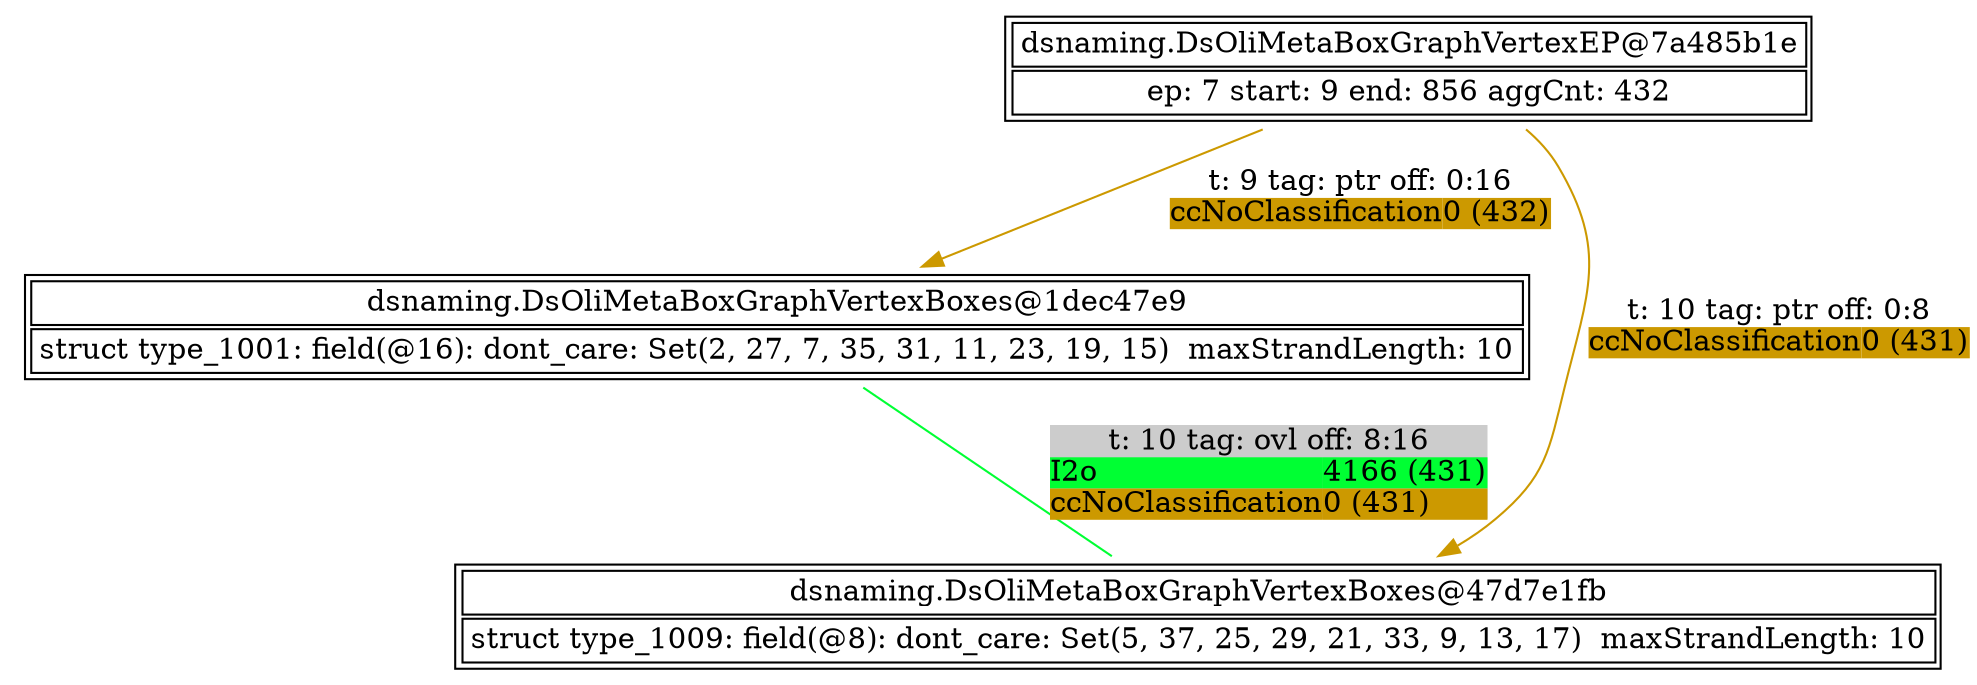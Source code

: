 digraph G {
	"dsnaming.DsOliMetaBoxGraphVertexEP@7a485b1e" -> "dsnaming.DsOliMetaBoxGraphVertexBoxes@1dec47e9" [color = "#CC9900", label = <<TABLE BORDER="0" ALIGN="left" COLOR="black" CELLBORDER="0"  CELLPADDING="0" CELLSPACING="0"><TR><TD COLSPAN="2">t: 9 tag: ptr off: 0:16</TD></TR><TR><TD ALIGN="left" BGCOLOR="#CC9900">ccNoClassification</TD><TD ALIGN="left" BGCOLOR="#CC9900">0 (432)</TD></TR></TABLE>>]
	"dsnaming.DsOliMetaBoxGraphVertexBoxes@1dec47e9" -> "dsnaming.DsOliMetaBoxGraphVertexBoxes@47d7e1fb" [dir = none, label = <<TABLE BORDER="0" ALIGN="left" BGCOLOR="#CCCCCC" COLOR="black" CELLBORDER="0" CELLPADDING="0" CELLSPACING="0"><TR><TD COLSPAN="2">t: 10 tag: ovl off: 8:16</TD></TR><TR><TD ALIGN="left" BGCOLOR="#00FF33">I2o</TD><TD ALIGN="left" BGCOLOR="#00FF33">4166 (431)</TD></TR><TR><TD ALIGN="left" BGCOLOR="#CC9900">ccNoClassification</TD><TD ALIGN="left" BGCOLOR="#CC9900">0 (431)</TD></TR></TABLE>>, color = "#00FF33"]
	"dsnaming.DsOliMetaBoxGraphVertexEP@7a485b1e" -> "dsnaming.DsOliMetaBoxGraphVertexBoxes@47d7e1fb" [color = "#CC9900", label = <<TABLE BORDER="0" ALIGN="left" COLOR="black" CELLBORDER="0"  CELLPADDING="0" CELLSPACING="0"><TR><TD COLSPAN="2">t: 10 tag: ptr off: 0:8</TD></TR><TR><TD ALIGN="left" BGCOLOR="#CC9900">ccNoClassification</TD><TD ALIGN="left" BGCOLOR="#CC9900">0 (431)</TD></TR></TABLE>>]
	subgraph connected_vertices {
		rankdir = LR
		"dsnaming.DsOliMetaBoxGraphVertexBoxes@47d7e1fb"  [label = <<TABLE><TR><TD COLSPAN="2">dsnaming.DsOliMetaBoxGraphVertexBoxes@47d7e1fb</TD></TR><TR><TD COLSPAN="2">struct type_1009: field(@8): dont_care: Set(5, 37, 25, 29, 21, 33, 9, 13, 17)  maxStrandLength: 10</TD></TR></TABLE>>, shape = none]
		"dsnaming.DsOliMetaBoxGraphVertexBoxes@1dec47e9"  [label = <<TABLE><TR><TD COLSPAN="2">dsnaming.DsOliMetaBoxGraphVertexBoxes@1dec47e9</TD></TR><TR><TD COLSPAN="2">struct type_1001: field(@16): dont_care: Set(2, 27, 7, 35, 31, 11, 23, 19, 15)  maxStrandLength: 10</TD></TR></TABLE>>, shape = none]
		"dsnaming.DsOliMetaBoxGraphVertexEP@7a485b1e"  [label = <<TABLE><TR><TD COLSPAN="2">dsnaming.DsOliMetaBoxGraphVertexEP@7a485b1e</TD></TR><TR><TD COLSPAN="2">ep: 7 start: 9 end: 856 aggCnt: 432</TD></TR></TABLE>>, shape = none]
	}
}